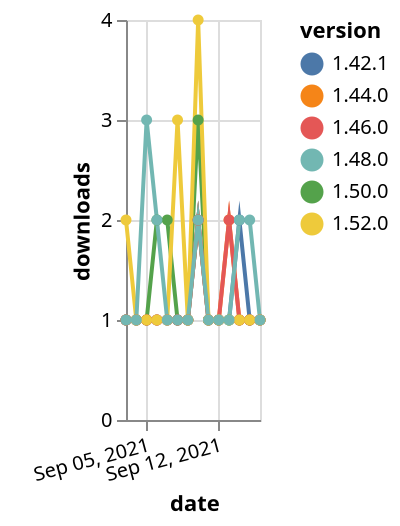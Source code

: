 {"$schema": "https://vega.github.io/schema/vega-lite/v5.json", "description": "A simple bar chart with embedded data.", "data": {"values": [{"date": "2021-09-03", "total": 267, "delta": 1, "version": "1.42.1"}, {"date": "2021-09-04", "total": 268, "delta": 1, "version": "1.42.1"}, {"date": "2021-09-05", "total": 269, "delta": 1, "version": "1.42.1"}, {"date": "2021-09-06", "total": 270, "delta": 1, "version": "1.42.1"}, {"date": "2021-09-07", "total": 271, "delta": 1, "version": "1.42.1"}, {"date": "2021-09-08", "total": 272, "delta": 1, "version": "1.42.1"}, {"date": "2021-09-09", "total": 273, "delta": 1, "version": "1.42.1"}, {"date": "2021-09-10", "total": 275, "delta": 2, "version": "1.42.1"}, {"date": "2021-09-11", "total": 276, "delta": 1, "version": "1.42.1"}, {"date": "2021-09-12", "total": 277, "delta": 1, "version": "1.42.1"}, {"date": "2021-09-13", "total": 278, "delta": 1, "version": "1.42.1"}, {"date": "2021-09-14", "total": 280, "delta": 2, "version": "1.42.1"}, {"date": "2021-09-15", "total": 281, "delta": 1, "version": "1.42.1"}, {"date": "2021-09-16", "total": 282, "delta": 1, "version": "1.42.1"}, {"date": "2021-09-03", "total": 219, "delta": 1, "version": "1.50.0"}, {"date": "2021-09-04", "total": 220, "delta": 1, "version": "1.50.0"}, {"date": "2021-09-05", "total": 221, "delta": 1, "version": "1.50.0"}, {"date": "2021-09-06", "total": 223, "delta": 2, "version": "1.50.0"}, {"date": "2021-09-07", "total": 225, "delta": 2, "version": "1.50.0"}, {"date": "2021-09-08", "total": 226, "delta": 1, "version": "1.50.0"}, {"date": "2021-09-09", "total": 227, "delta": 1, "version": "1.50.0"}, {"date": "2021-09-10", "total": 230, "delta": 3, "version": "1.50.0"}, {"date": "2021-09-11", "total": 231, "delta": 1, "version": "1.50.0"}, {"date": "2021-09-12", "total": 232, "delta": 1, "version": "1.50.0"}, {"date": "2021-09-13", "total": 233, "delta": 1, "version": "1.50.0"}, {"date": "2021-09-14", "total": 234, "delta": 1, "version": "1.50.0"}, {"date": "2021-09-15", "total": 235, "delta": 1, "version": "1.50.0"}, {"date": "2021-09-16", "total": 236, "delta": 1, "version": "1.50.0"}, {"date": "2021-09-03", "total": 218, "delta": 1, "version": "1.44.0"}, {"date": "2021-09-04", "total": 219, "delta": 1, "version": "1.44.0"}, {"date": "2021-09-05", "total": 220, "delta": 1, "version": "1.44.0"}, {"date": "2021-09-06", "total": 221, "delta": 1, "version": "1.44.0"}, {"date": "2021-09-07", "total": 222, "delta": 1, "version": "1.44.0"}, {"date": "2021-09-08", "total": 223, "delta": 1, "version": "1.44.0"}, {"date": "2021-09-09", "total": 224, "delta": 1, "version": "1.44.0"}, {"date": "2021-09-10", "total": 226, "delta": 2, "version": "1.44.0"}, {"date": "2021-09-11", "total": 227, "delta": 1, "version": "1.44.0"}, {"date": "2021-09-12", "total": 228, "delta": 1, "version": "1.44.0"}, {"date": "2021-09-13", "total": 230, "delta": 2, "version": "1.44.0"}, {"date": "2021-09-14", "total": 231, "delta": 1, "version": "1.44.0"}, {"date": "2021-09-15", "total": 232, "delta": 1, "version": "1.44.0"}, {"date": "2021-09-16", "total": 233, "delta": 1, "version": "1.44.0"}, {"date": "2021-09-03", "total": 206, "delta": 1, "version": "1.46.0"}, {"date": "2021-09-04", "total": 207, "delta": 1, "version": "1.46.0"}, {"date": "2021-09-05", "total": 208, "delta": 1, "version": "1.46.0"}, {"date": "2021-09-06", "total": 209, "delta": 1, "version": "1.46.0"}, {"date": "2021-09-07", "total": 210, "delta": 1, "version": "1.46.0"}, {"date": "2021-09-08", "total": 211, "delta": 1, "version": "1.46.0"}, {"date": "2021-09-09", "total": 212, "delta": 1, "version": "1.46.0"}, {"date": "2021-09-10", "total": 214, "delta": 2, "version": "1.46.0"}, {"date": "2021-09-11", "total": 215, "delta": 1, "version": "1.46.0"}, {"date": "2021-09-12", "total": 216, "delta": 1, "version": "1.46.0"}, {"date": "2021-09-13", "total": 218, "delta": 2, "version": "1.46.0"}, {"date": "2021-09-14", "total": 219, "delta": 1, "version": "1.46.0"}, {"date": "2021-09-15", "total": 220, "delta": 1, "version": "1.46.0"}, {"date": "2021-09-16", "total": 221, "delta": 1, "version": "1.46.0"}, {"date": "2021-09-03", "total": 137, "delta": 2, "version": "1.52.0"}, {"date": "2021-09-04", "total": 138, "delta": 1, "version": "1.52.0"}, {"date": "2021-09-05", "total": 139, "delta": 1, "version": "1.52.0"}, {"date": "2021-09-06", "total": 140, "delta": 1, "version": "1.52.0"}, {"date": "2021-09-07", "total": 141, "delta": 1, "version": "1.52.0"}, {"date": "2021-09-08", "total": 144, "delta": 3, "version": "1.52.0"}, {"date": "2021-09-09", "total": 145, "delta": 1, "version": "1.52.0"}, {"date": "2021-09-10", "total": 149, "delta": 4, "version": "1.52.0"}, {"date": "2021-09-11", "total": 150, "delta": 1, "version": "1.52.0"}, {"date": "2021-09-12", "total": 151, "delta": 1, "version": "1.52.0"}, {"date": "2021-09-13", "total": 152, "delta": 1, "version": "1.52.0"}, {"date": "2021-09-14", "total": 153, "delta": 1, "version": "1.52.0"}, {"date": "2021-09-15", "total": 154, "delta": 1, "version": "1.52.0"}, {"date": "2021-09-16", "total": 155, "delta": 1, "version": "1.52.0"}, {"date": "2021-09-03", "total": 173, "delta": 1, "version": "1.48.0"}, {"date": "2021-09-04", "total": 174, "delta": 1, "version": "1.48.0"}, {"date": "2021-09-05", "total": 177, "delta": 3, "version": "1.48.0"}, {"date": "2021-09-06", "total": 179, "delta": 2, "version": "1.48.0"}, {"date": "2021-09-07", "total": 180, "delta": 1, "version": "1.48.0"}, {"date": "2021-09-08", "total": 181, "delta": 1, "version": "1.48.0"}, {"date": "2021-09-09", "total": 182, "delta": 1, "version": "1.48.0"}, {"date": "2021-09-10", "total": 184, "delta": 2, "version": "1.48.0"}, {"date": "2021-09-11", "total": 185, "delta": 1, "version": "1.48.0"}, {"date": "2021-09-12", "total": 186, "delta": 1, "version": "1.48.0"}, {"date": "2021-09-13", "total": 187, "delta": 1, "version": "1.48.0"}, {"date": "2021-09-14", "total": 189, "delta": 2, "version": "1.48.0"}, {"date": "2021-09-15", "total": 191, "delta": 2, "version": "1.48.0"}, {"date": "2021-09-16", "total": 192, "delta": 1, "version": "1.48.0"}]}, "width": "container", "mark": {"type": "line", "point": {"filled": true}}, "encoding": {"x": {"field": "date", "type": "temporal", "timeUnit": "yearmonthdate", "title": "date", "axis": {"labelAngle": -15}}, "y": {"field": "delta", "type": "quantitative", "title": "downloads"}, "color": {"field": "version", "type": "nominal"}, "tooltip": {"field": "delta"}}}